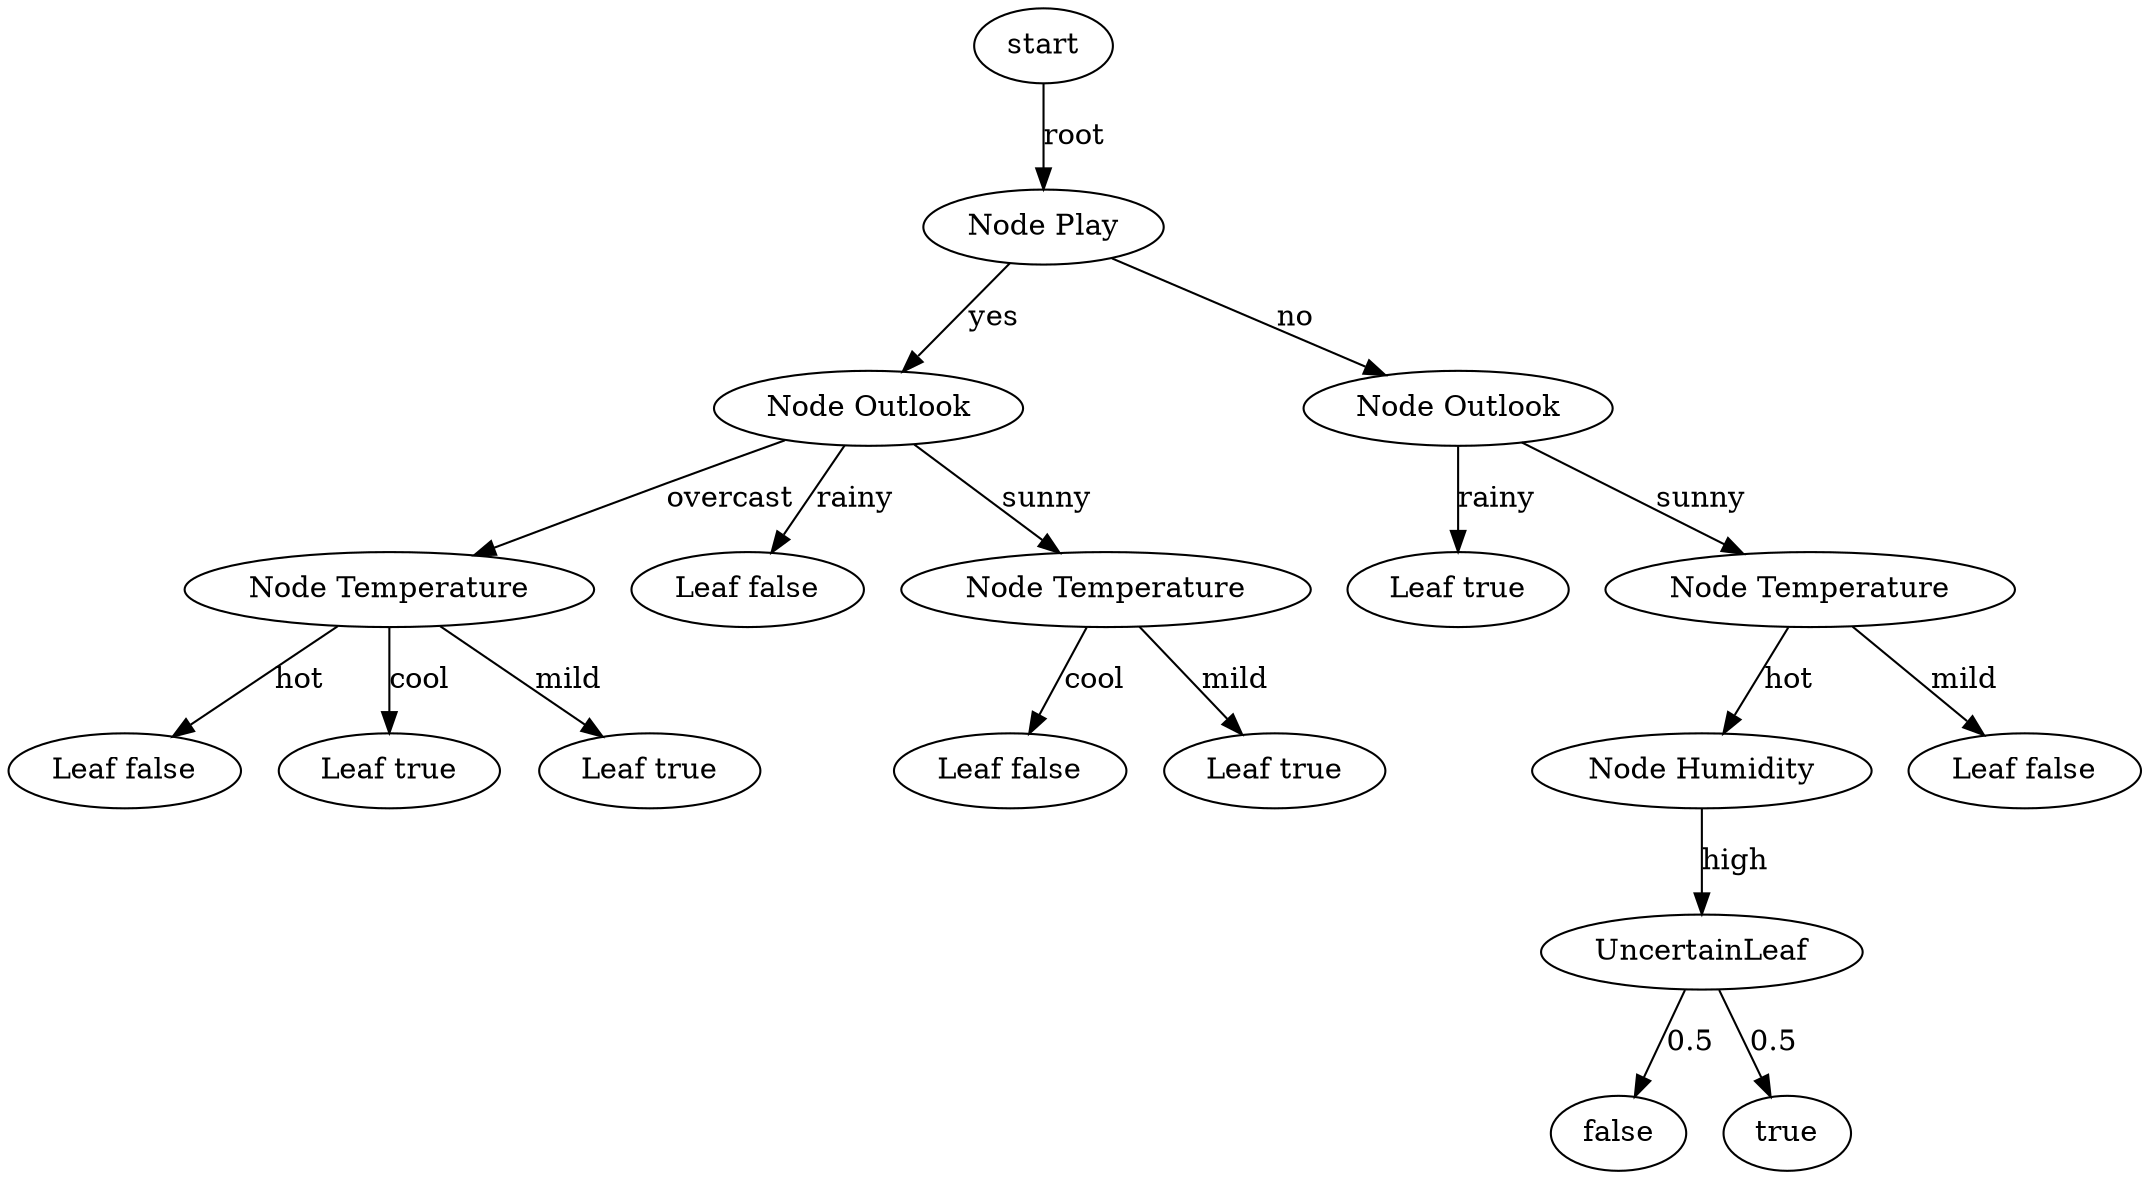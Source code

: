 digraph id3Tree{
	start -> 	startroot [label="root"];
	startroot [label="Node Play"];
	startroot -> 	startrootyes [label="yes"];
	startrootyes [label="Node Outlook"];
	startrootyes -> 	startrootyesovercast [label="overcast"];
	startrootyesovercast [label="Node Temperature"];
	startrootyesovercast -> 	startrootyesovercasthot[label="hot"];
	startrootyesovercasthot[label="Leaf false"];
	startrootyesovercast -> 	startrootyesovercastcool[label="cool"];
	startrootyesovercastcool[label="Leaf true"];
	startrootyesovercast -> 	startrootyesovercastmild[label="mild"];
	startrootyesovercastmild[label="Leaf true"];
	startrootyes -> 	startrootyesrainy[label="rainy"];
	startrootyesrainy[label="Leaf false"];
	startrootyes -> 	startrootyessunny [label="sunny"];
	startrootyessunny [label="Node Temperature"];
	startrootyessunny -> 	startrootyessunnycool[label="cool"];
	startrootyessunnycool[label="Leaf false"];
	startrootyessunny -> 	startrootyessunnymild[label="mild"];
	startrootyessunnymild[label="Leaf true"];
	startroot -> 	startrootno [label="no"];
	startrootno [label="Node Outlook"];
	startrootno -> 	startrootnorainy[label="rainy"];
	startrootnorainy[label="Leaf true"];
	startrootno -> 	startrootnosunny [label="sunny"];
	startrootnosunny [label="Node Temperature"];
	startrootnosunny -> 	startrootnosunnyhot [label="hot"];
	startrootnosunnyhot [label="Node Humidity"];
	startrootnosunnyhot -> 	startrootnosunnyhothigh[label=high];
	startrootnosunnyhothigh[label="UncertainLeaf"];
	startrootnosunnyhothigh -> 	startrootnosunnyhothighfalse [label=0.5];
	startrootnosunnyhothighfalse [label="false"];
	startrootnosunnyhothigh -> 	startrootnosunnyhothightrue [label=0.5];
	startrootnosunnyhothightrue [label="true"];
	startrootnosunny -> 	startrootnosunnymild[label="mild"];
	startrootnosunnymild[label="Leaf false"];
}